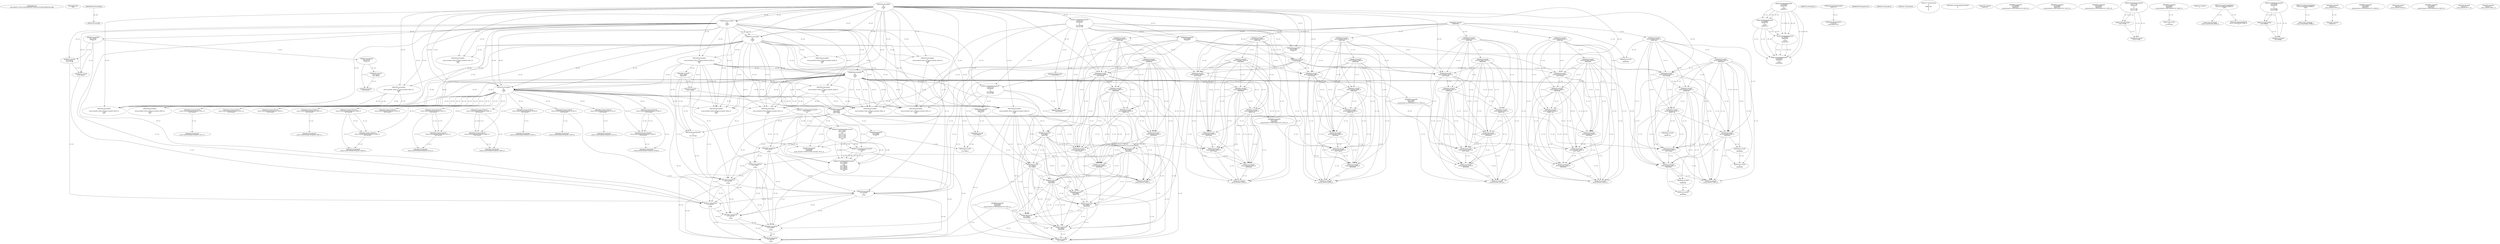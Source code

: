 // Global SCDG with merge call
digraph {
	0 [label="268454688.main
bb1a2ae65b1755a25cce3d4288bf30367c6c6e1b5cc4169eefe398d24e31e0fb"]
	1 [label="268454699.Sleep
1000"]
	2 [label="268450908.GetProcessHeap
"]
	3 [label="268465424.VirtualAlloc
0
128
12288
4"]
	4 [label="268465190.RegOpenKeyExW
2147483650
268501000
0
131097
2147417172"]
	5 [label="268465223.RegQueryValueExW
2147417376
268500984
0
0
3221762048
2147417188"]
	3 -> 5 [label="(0-->5)"]
	6 [label="268465254.GetLastError
"]
	7 [label="268465263.RegCloseKey
2147417376"]
	5 -> 7 [label="(1-->1)"]
	8 [label="268465489.wsprintfW
3221762048
268500964
0"]
	3 -> 8 [label="(0-->1)"]
	5 -> 8 [label="(5-->1)"]
	9 [label="268466183.VirtualAlloc
0
1024
12288
4"]
	3 -> 9 [label="(3-->3)"]
	3 -> 9 [label="(4-->4)"]
	10 [label="268466202.VirtualAlloc
0
3596
12288
4"]
	3 -> 10 [label="(3-->3)"]
	9 -> 10 [label="(3-->3)"]
	3 -> 10 [label="(4-->4)"]
	9 -> 10 [label="(4-->4)"]
	11 [label="268466212.GetWindowsDirectoryW
3221770240
256"]
	10 -> 11 [label="(0-->1)"]
	12 [label="268466270.GetVolumeInformationW
3221770240
3221770752
256
3221771776
3221771784
3221771780
3221771264
256"]
	10 -> 12 [label="(0-->1)"]
	11 -> 12 [label="(1-->1)"]
	11 -> 12 [label="(2-->3)"]
	11 -> 12 [label="(2-->8)"]
	13 [label="268465190.RegOpenKeyExW
2147483650
268501632
0
131097
2147417172"]
	4 -> 13 [label="(1-->1)"]
	4 -> 13 [label="(4-->4)"]
	4 -> 13 [label="(5-->5)"]
	14 [label="268466376.wsprintfW
3221766144
268501204
0"]
	9 -> 14 [label="(0-->1)"]
	15 [label="268466397.lstrcatW
3221766144
3221771788"]
	9 -> 15 [label="(0-->1)"]
	14 -> 15 [label="(1-->1)"]
	16 [label="268466409.GetModuleHandleW
268501752"]
	17 [label="268466416.GetProcAddress
270536744
RtlComputeCrc32"]
	16 -> 17 [label="(0-->1)"]
	18 [label="268466432.lstrlenW
3221766144"]
	9 -> 18 [label="(0-->1)"]
	14 -> 18 [label="(1-->1)"]
	15 -> 18 [label="(1-->1)"]
	19 [label="268466449.RtlComputeCrc32
"]
	20 [label="268466481.VirtualFree
3221770240
0
32768"]
	10 -> 20 [label="(0-->1)"]
	11 -> 20 [label="(1-->1)"]
	12 -> 20 [label="(1-->1)"]
	21 [label="268464882.lstrlenW
3221762048"]
	3 -> 21 [label="(0-->1)"]
	5 -> 21 [label="(5-->1)"]
	8 -> 21 [label="(1-->1)"]
	22 [label="268464893.lstrlenW
268497860"]
	23 [label="268453932.VirtualAlloc
0
retval_lstrlenW_32819_32_retval_lstrlenW_32823_32
12288
64"]
	3 -> 23 [label="(3-->3)"]
	9 -> 23 [label="(3-->3)"]
	10 -> 23 [label="(3-->3)"]
	24 [label="268453967.lstrcpyW
3221774336
268497976"]
	23 -> 24 [label="(0-->1)"]
	25 [label="268453974.lstrlenW
3221774336"]
	23 -> 25 [label="(0-->1)"]
	24 -> 25 [label="(1-->1)"]
	26 [label="268464425.lstrcatW
retval_lstrlenW_32840_32
268497860"]
	22 -> 26 [label="(1-->2)"]
	27 [label="268464433.lstrcatW
retval_lstrlenW_32840_32
268500944"]
	26 -> 27 [label="(1-->1)"]
	28 [label="268464439.lstrcatW
retval_lstrlenW_32840_32
3221762048"]
	26 -> 28 [label="(1-->1)"]
	27 -> 28 [label="(1-->1)"]
	3 -> 28 [label="(0-->2)"]
	5 -> 28 [label="(5-->2)"]
	8 -> 28 [label="(1-->2)"]
	21 -> 28 [label="(1-->2)"]
	29 [label="268464447.lstrcatW
retval_lstrlenW_32840_32
268500948"]
	26 -> 29 [label="(1-->1)"]
	27 -> 29 [label="(1-->1)"]
	28 -> 29 [label="(1-->1)"]
	30 [label="268464636.VirtualAlloc
0
66
12288
64"]
	3 -> 30 [label="(3-->3)"]
	9 -> 30 [label="(3-->3)"]
	10 -> 30 [label="(3-->3)"]
	23 -> 30 [label="(3-->3)"]
	23 -> 30 [label="(4-->4)"]
	31 [label="268464679.wsprintfW
3221778432
268500964
3221774336"]
	30 -> 31 [label="(0-->1)"]
	8 -> 31 [label="(2-->2)"]
	23 -> 31 [label="(0-->3)"]
	24 -> 31 [label="(1-->3)"]
	25 -> 31 [label="(1-->3)"]
	32 [label="268464692.lstrcatW
retval_lstrlenW_32840_32
268497764"]
	26 -> 32 [label="(1-->1)"]
	27 -> 32 [label="(1-->1)"]
	28 -> 32 [label="(1-->1)"]
	29 -> 32 [label="(1-->1)"]
	33 [label="268464700.lstrcatW
retval_lstrlenW_32840_32
268500944"]
	26 -> 33 [label="(1-->1)"]
	27 -> 33 [label="(1-->1)"]
	28 -> 33 [label="(1-->1)"]
	29 -> 33 [label="(1-->1)"]
	32 -> 33 [label="(1-->1)"]
	27 -> 33 [label="(2-->2)"]
	34 [label="268464706.lstrcatW
retval_lstrlenW_32840_32
3221778432"]
	26 -> 34 [label="(1-->1)"]
	27 -> 34 [label="(1-->1)"]
	28 -> 34 [label="(1-->1)"]
	29 -> 34 [label="(1-->1)"]
	32 -> 34 [label="(1-->1)"]
	33 -> 34 [label="(1-->1)"]
	30 -> 34 [label="(0-->2)"]
	31 -> 34 [label="(1-->2)"]
	35 [label="268464714.lstrcatW
retval_lstrlenW_32840_32
268500948"]
	26 -> 35 [label="(1-->1)"]
	27 -> 35 [label="(1-->1)"]
	28 -> 35 [label="(1-->1)"]
	29 -> 35 [label="(1-->1)"]
	32 -> 35 [label="(1-->1)"]
	33 -> 35 [label="(1-->1)"]
	34 -> 35 [label="(1-->1)"]
	29 -> 35 [label="(2-->2)"]
	36 [label="268464726.VirtualFree
3221778432
0
32768"]
	30 -> 36 [label="(0-->1)"]
	31 -> 36 [label="(1-->1)"]
	34 -> 36 [label="(2-->1)"]
	20 -> 36 [label="(3-->3)"]
	37 [label="268464767.lstrlenW
retval_lstrlenW_32840_32"]
	26 -> 37 [label="(1-->1)"]
	27 -> 37 [label="(1-->1)"]
	28 -> 37 [label="(1-->1)"]
	29 -> 37 [label="(1-->1)"]
	32 -> 37 [label="(1-->1)"]
	33 -> 37 [label="(1-->1)"]
	34 -> 37 [label="(1-->1)"]
	35 -> 37 [label="(1-->1)"]
	38 [label="268453998.CreateMutexW
0
0
3221774336"]
	23 -> 38 [label="(0-->3)"]
	24 -> 38 [label="(1-->3)"]
	25 -> 38 [label="(1-->3)"]
	31 -> 38 [label="(3-->3)"]
	39 [label="268454010.GetLastError
"]
	40 [label="268454017.GetLastError
"]
	41 [label="268454043.VirtualFree
3221774336
0
32768"]
	23 -> 41 [label="(0-->1)"]
	24 -> 41 [label="(1-->1)"]
	25 -> 41 [label="(1-->1)"]
	31 -> 41 [label="(3-->1)"]
	38 -> 41 [label="(3-->1)"]
	20 -> 41 [label="(3-->3)"]
	36 -> 41 [label="(3-->3)"]
	42 [label="268467629.VirtualFree
3221762048
0
32768"]
	3 -> 42 [label="(0-->1)"]
	5 -> 42 [label="(5-->1)"]
	8 -> 42 [label="(1-->1)"]
	21 -> 42 [label="(1-->1)"]
	28 -> 42 [label="(2-->1)"]
	20 -> 42 [label="(3-->3)"]
	36 -> 42 [label="(3-->3)"]
	41 -> 42 [label="(3-->3)"]
	43 [label="268467737.VirtualFree
3221766144
0
32768"]
	9 -> 43 [label="(0-->1)"]
	14 -> 43 [label="(1-->1)"]
	15 -> 43 [label="(1-->1)"]
	18 -> 43 [label="(1-->1)"]
	20 -> 43 [label="(3-->3)"]
	36 -> 43 [label="(3-->3)"]
	41 -> 43 [label="(3-->3)"]
	42 -> 43 [label="(3-->3)"]
	44 [label="268454737.CreateThread
0
0
268447024
0
0
0"]
	45 [label="268454450.CreateToolhelp32Snapshot
2
0"]
	46 [label="268454476.VirtualAlloc
0
556
12288
4"]
	3 -> 46 [label="(3-->3)"]
	9 -> 46 [label="(3-->3)"]
	10 -> 46 [label="(3-->3)"]
	23 -> 46 [label="(3-->3)"]
	30 -> 46 [label="(3-->3)"]
	3 -> 46 [label="(4-->4)"]
	9 -> 46 [label="(4-->4)"]
	10 -> 46 [label="(4-->4)"]
	47 [label="268454533.lstrcmpiW
"]
	2 -> 47 [label="(0-->0)"]
	48 [label="268454602.Process32NextW
retval_CreateToolhelp32Snapshot_33250_32
3221782528"]
	46 -> 48 [label="(0-->2)"]
	49 [label="268454627.VirtualFree
3221782528
0
32768"]
	46 -> 49 [label="(0-->1)"]
	48 -> 49 [label="(2-->1)"]
	20 -> 49 [label="(3-->3)"]
	36 -> 49 [label="(3-->3)"]
	41 -> 49 [label="(3-->3)"]
	42 -> 49 [label="(3-->3)"]
	43 -> 49 [label="(3-->3)"]
	50 [label="268454634.CloseHandle
retval_CreateToolhelp32Snapshot_33250_32"]
	48 -> 50 [label="(1-->1)"]
	51 [label="268465190.RegOpenKeyExW
2147483650
268501000
0
131097
2147417052"]
	4 -> 51 [label="(1-->1)"]
	13 -> 51 [label="(1-->1)"]
	4 -> 51 [label="(2-->2)"]
	4 -> 51 [label="(4-->4)"]
	13 -> 51 [label="(4-->4)"]
	52 [label="268465223.RegQueryValueExW
2147417376
268500984
0
0
3221786624
2147417068"]
	5 -> 52 [label="(1-->1)"]
	7 -> 52 [label="(1-->1)"]
	5 -> 52 [label="(2-->2)"]
	53 [label="268465239.RegCloseKey
2147417376"]
	5 -> 53 [label="(1-->1)"]
	7 -> 53 [label="(1-->1)"]
	52 -> 53 [label="(1-->1)"]
	54 [label="268465489.wsprintfW
3221786624
268501104
0"]
	52 -> 54 [label="(5-->1)"]
	55 [label="268466212.GetWindowsDirectoryW
3221794816
256"]
	11 -> 55 [label="(2-->2)"]
	12 -> 55 [label="(3-->2)"]
	12 -> 55 [label="(8-->2)"]
	56 [label="268466270.GetVolumeInformationW
3221794816
3221795328
256
3221796352
3221796360
3221796356
3221795840
256"]
	55 -> 56 [label="(1-->1)"]
	11 -> 56 [label="(2-->3)"]
	12 -> 56 [label="(3-->3)"]
	12 -> 56 [label="(8-->3)"]
	55 -> 56 [label="(2-->3)"]
	11 -> 56 [label="(2-->8)"]
	12 -> 56 [label="(3-->8)"]
	12 -> 56 [label="(8-->8)"]
	55 -> 56 [label="(2-->8)"]
	57 [label="268465190.RegOpenKeyExW
2147483650
268501632
0
131097
2147417052"]
	4 -> 57 [label="(1-->1)"]
	13 -> 57 [label="(1-->1)"]
	51 -> 57 [label="(1-->1)"]
	13 -> 57 [label="(2-->2)"]
	4 -> 57 [label="(4-->4)"]
	13 -> 57 [label="(4-->4)"]
	51 -> 57 [label="(4-->4)"]
	51 -> 57 [label="(5-->5)"]
	58 [label="268466376.wsprintfW
3221790720
268501204
0"]
	14 -> 58 [label="(2-->2)"]
	59 [label="268466397.lstrcatW
3221790720
3221796364"]
	58 -> 59 [label="(1-->1)"]
	60 [label="268466432.lstrlenW
3221790720"]
	58 -> 60 [label="(1-->1)"]
	59 -> 60 [label="(1-->1)"]
	61 [label="268466481.VirtualFree
3221794816
0
32768"]
	55 -> 61 [label="(1-->1)"]
	56 -> 61 [label="(1-->1)"]
	20 -> 61 [label="(3-->3)"]
	36 -> 61 [label="(3-->3)"]
	41 -> 61 [label="(3-->3)"]
	42 -> 61 [label="(3-->3)"]
	43 -> 61 [label="(3-->3)"]
	49 -> 61 [label="(3-->3)"]
	62 [label="268464882.lstrlenW
3221786624"]
	52 -> 62 [label="(5-->1)"]
	54 -> 62 [label="(1-->1)"]
	63 [label="268452641.VirtualAlloc
0
retval_lstrlenW_35821_32_retval_lstrlenW_35826_32
12288
64"]
	3 -> 63 [label="(3-->3)"]
	9 -> 63 [label="(3-->3)"]
	10 -> 63 [label="(3-->3)"]
	23 -> 63 [label="(3-->3)"]
	30 -> 63 [label="(3-->3)"]
	46 -> 63 [label="(3-->3)"]
	23 -> 63 [label="(4-->4)"]
	30 -> 63 [label="(4-->4)"]
	64 [label="268464425.lstrcatW
3221798912
268497860"]
	63 -> 64 [label="(0-->1)"]
	22 -> 64 [label="(1-->2)"]
	26 -> 64 [label="(2-->2)"]
	65 [label="268464433.lstrcatW
3221798912
268500944"]
	63 -> 65 [label="(0-->1)"]
	64 -> 65 [label="(1-->1)"]
	27 -> 65 [label="(2-->2)"]
	33 -> 65 [label="(2-->2)"]
	66 [label="268464439.lstrcatW
3221798912
3221786624"]
	63 -> 66 [label="(0-->1)"]
	64 -> 66 [label="(1-->1)"]
	65 -> 66 [label="(1-->1)"]
	52 -> 66 [label="(5-->2)"]
	54 -> 66 [label="(1-->2)"]
	62 -> 66 [label="(1-->2)"]
	67 [label="268464447.lstrcatW
3221798912
268500948"]
	63 -> 67 [label="(0-->1)"]
	64 -> 67 [label="(1-->1)"]
	65 -> 67 [label="(1-->1)"]
	66 -> 67 [label="(1-->1)"]
	29 -> 67 [label="(2-->2)"]
	35 -> 67 [label="(2-->2)"]
	68 [label="268464662.wsprintfW
3221803008
268500952
unconstrained_ret_RtlComputeCrc32_35811_32"]
	69 [label="268464692.lstrcatW
3221798912
268497764"]
	63 -> 69 [label="(0-->1)"]
	64 -> 69 [label="(1-->1)"]
	65 -> 69 [label="(1-->1)"]
	66 -> 69 [label="(1-->1)"]
	67 -> 69 [label="(1-->1)"]
	32 -> 69 [label="(2-->2)"]
	70 [label="268464700.lstrcatW
3221798912
268500944"]
	63 -> 70 [label="(0-->1)"]
	64 -> 70 [label="(1-->1)"]
	65 -> 70 [label="(1-->1)"]
	66 -> 70 [label="(1-->1)"]
	67 -> 70 [label="(1-->1)"]
	69 -> 70 [label="(1-->1)"]
	27 -> 70 [label="(2-->2)"]
	33 -> 70 [label="(2-->2)"]
	65 -> 70 [label="(2-->2)"]
	71 [label="268464706.lstrcatW
3221798912
3221803008"]
	63 -> 71 [label="(0-->1)"]
	64 -> 71 [label="(1-->1)"]
	65 -> 71 [label="(1-->1)"]
	66 -> 71 [label="(1-->1)"]
	67 -> 71 [label="(1-->1)"]
	69 -> 71 [label="(1-->1)"]
	70 -> 71 [label="(1-->1)"]
	68 -> 71 [label="(1-->2)"]
	72 [label="268464714.lstrcatW
3221798912
268500948"]
	63 -> 72 [label="(0-->1)"]
	64 -> 72 [label="(1-->1)"]
	65 -> 72 [label="(1-->1)"]
	66 -> 72 [label="(1-->1)"]
	67 -> 72 [label="(1-->1)"]
	69 -> 72 [label="(1-->1)"]
	70 -> 72 [label="(1-->1)"]
	71 -> 72 [label="(1-->1)"]
	29 -> 72 [label="(2-->2)"]
	35 -> 72 [label="(2-->2)"]
	67 -> 72 [label="(2-->2)"]
	73 [label="268464726.VirtualFree
3221803008
0
32768"]
	68 -> 73 [label="(1-->1)"]
	71 -> 73 [label="(2-->1)"]
	20 -> 73 [label="(3-->3)"]
	36 -> 73 [label="(3-->3)"]
	41 -> 73 [label="(3-->3)"]
	42 -> 73 [label="(3-->3)"]
	43 -> 73 [label="(3-->3)"]
	49 -> 73 [label="(3-->3)"]
	61 -> 73 [label="(3-->3)"]
	74 [label="268464767.lstrlenW
3221798912"]
	63 -> 74 [label="(0-->1)"]
	64 -> 74 [label="(1-->1)"]
	65 -> 74 [label="(1-->1)"]
	66 -> 74 [label="(1-->1)"]
	67 -> 74 [label="(1-->1)"]
	69 -> 74 [label="(1-->1)"]
	70 -> 74 [label="(1-->1)"]
	71 -> 74 [label="(1-->1)"]
	72 -> 74 [label="(1-->1)"]
	75 [label="268452707.lstrlenW
268497912"]
	76 [label="268453932.VirtualAlloc
0
retval_lstrlenW_32821_32_retval_lstrlenW_32816_32
12288
64"]
	3 -> 76 [label="(3-->3)"]
	9 -> 76 [label="(3-->3)"]
	10 -> 76 [label="(3-->3)"]
	77 [label="268464425.lstrcatW
retval_lstrlenW_32838_32
268497860"]
	22 -> 77 [label="(1-->2)"]
	78 [label="268464433.lstrcatW
retval_lstrlenW_32838_32
268500944"]
	77 -> 78 [label="(1-->1)"]
	79 [label="268464439.lstrcatW
retval_lstrlenW_32838_32
3221762048"]
	77 -> 79 [label="(1-->1)"]
	78 -> 79 [label="(1-->1)"]
	3 -> 79 [label="(0-->2)"]
	8 -> 79 [label="(1-->2)"]
	21 -> 79 [label="(1-->2)"]
	80 [label="268464447.lstrcatW
retval_lstrlenW_32838_32
268500948"]
	77 -> 80 [label="(1-->1)"]
	78 -> 80 [label="(1-->1)"]
	79 -> 80 [label="(1-->1)"]
	81 [label="268464692.lstrcatW
retval_lstrlenW_32838_32
268497764"]
	77 -> 81 [label="(1-->1)"]
	78 -> 81 [label="(1-->1)"]
	79 -> 81 [label="(1-->1)"]
	80 -> 81 [label="(1-->1)"]
	82 [label="268464700.lstrcatW
retval_lstrlenW_32838_32
268500944"]
	77 -> 82 [label="(1-->1)"]
	78 -> 82 [label="(1-->1)"]
	79 -> 82 [label="(1-->1)"]
	80 -> 82 [label="(1-->1)"]
	81 -> 82 [label="(1-->1)"]
	78 -> 82 [label="(2-->2)"]
	83 [label="268464706.lstrcatW
retval_lstrlenW_32838_32
3221778432"]
	77 -> 83 [label="(1-->1)"]
	78 -> 83 [label="(1-->1)"]
	79 -> 83 [label="(1-->1)"]
	80 -> 83 [label="(1-->1)"]
	81 -> 83 [label="(1-->1)"]
	82 -> 83 [label="(1-->1)"]
	30 -> 83 [label="(0-->2)"]
	31 -> 83 [label="(1-->2)"]
	84 [label="268464714.lstrcatW
retval_lstrlenW_32838_32
268500948"]
	77 -> 84 [label="(1-->1)"]
	78 -> 84 [label="(1-->1)"]
	79 -> 84 [label="(1-->1)"]
	80 -> 84 [label="(1-->1)"]
	81 -> 84 [label="(1-->1)"]
	82 -> 84 [label="(1-->1)"]
	83 -> 84 [label="(1-->1)"]
	80 -> 84 [label="(2-->2)"]
	85 [label="268464767.lstrlenW
retval_lstrlenW_32838_32"]
	77 -> 85 [label="(1-->1)"]
	78 -> 85 [label="(1-->1)"]
	79 -> 85 [label="(1-->1)"]
	80 -> 85 [label="(1-->1)"]
	81 -> 85 [label="(1-->1)"]
	82 -> 85 [label="(1-->1)"]
	83 -> 85 [label="(1-->1)"]
	84 -> 85 [label="(1-->1)"]
	86 [label="268454501.Process32FirstW
retval_CreateToolhelp32Snapshot_33248_32
3221782528"]
	46 -> 86 [label="(0-->2)"]
	87 [label="268454602.Process32NextW
retval_CreateToolhelp32Snapshot_33248_32
3221782528"]
	86 -> 87 [label="(1-->1)"]
	46 -> 87 [label="(0-->2)"]
	86 -> 87 [label="(2-->2)"]
	88 [label="268454634.CloseHandle
retval_CreateToolhelp32Snapshot_33248_32"]
	86 -> 88 [label="(1-->1)"]
	87 -> 88 [label="(1-->1)"]
	89 [label="268452641.VirtualAlloc
0
retval_lstrlenW_35827_32_retval_lstrlenW_35822_32
12288
64"]
	3 -> 89 [label="(3-->3)"]
	9 -> 89 [label="(3-->3)"]
	10 -> 89 [label="(3-->3)"]
	30 -> 89 [label="(3-->3)"]
	46 -> 89 [label="(3-->3)"]
	76 -> 89 [label="(3-->3)"]
	30 -> 89 [label="(4-->4)"]
	76 -> 89 [label="(4-->4)"]
	90 [label="268464662.wsprintfW
3221803008
268500952
unconstrained_ret_RtlComputeCrc32_35812_32"]
	91 [label="268465489.wsprintfW
3221762048
268501104
0"]
	3 -> 91 [label="(0-->1)"]
	5 -> 91 [label="(5-->1)"]
	92 [label="268453932.VirtualAlloc
0
retval_lstrlenW_32818_32_retval_lstrlenW_32822_32
12288
64"]
	3 -> 92 [label="(3-->3)"]
	9 -> 92 [label="(3-->3)"]
	10 -> 92 [label="(3-->3)"]
	93 [label="268464425.lstrcatW
retval_lstrlenW_32839_32
268497860"]
	22 -> 93 [label="(1-->2)"]
	94 [label="268464433.lstrcatW
retval_lstrlenW_32839_32
268500944"]
	93 -> 94 [label="(1-->1)"]
	95 [label="268464439.lstrcatW
retval_lstrlenW_32839_32
3221762048"]
	93 -> 95 [label="(1-->1)"]
	94 -> 95 [label="(1-->1)"]
	3 -> 95 [label="(0-->2)"]
	5 -> 95 [label="(5-->2)"]
	21 -> 95 [label="(1-->2)"]
	91 -> 95 [label="(1-->2)"]
	96 [label="268464447.lstrcatW
retval_lstrlenW_32839_32
268500948"]
	93 -> 96 [label="(1-->1)"]
	94 -> 96 [label="(1-->1)"]
	95 -> 96 [label="(1-->1)"]
	97 [label="268464692.lstrcatW
retval_lstrlenW_32839_32
268497764"]
	93 -> 97 [label="(1-->1)"]
	94 -> 97 [label="(1-->1)"]
	95 -> 97 [label="(1-->1)"]
	96 -> 97 [label="(1-->1)"]
	98 [label="268464700.lstrcatW
retval_lstrlenW_32839_32
268500944"]
	93 -> 98 [label="(1-->1)"]
	94 -> 98 [label="(1-->1)"]
	95 -> 98 [label="(1-->1)"]
	96 -> 98 [label="(1-->1)"]
	97 -> 98 [label="(1-->1)"]
	94 -> 98 [label="(2-->2)"]
	99 [label="268464706.lstrcatW
retval_lstrlenW_32839_32
3221778432"]
	93 -> 99 [label="(1-->1)"]
	94 -> 99 [label="(1-->1)"]
	95 -> 99 [label="(1-->1)"]
	96 -> 99 [label="(1-->1)"]
	97 -> 99 [label="(1-->1)"]
	98 -> 99 [label="(1-->1)"]
	30 -> 99 [label="(0-->2)"]
	31 -> 99 [label="(1-->2)"]
	100 [label="268464714.lstrcatW
retval_lstrlenW_32839_32
268500948"]
	93 -> 100 [label="(1-->1)"]
	94 -> 100 [label="(1-->1)"]
	95 -> 100 [label="(1-->1)"]
	96 -> 100 [label="(1-->1)"]
	97 -> 100 [label="(1-->1)"]
	98 -> 100 [label="(1-->1)"]
	99 -> 100 [label="(1-->1)"]
	96 -> 100 [label="(2-->2)"]
	101 [label="268464767.lstrlenW
retval_lstrlenW_32839_32"]
	93 -> 101 [label="(1-->1)"]
	94 -> 101 [label="(1-->1)"]
	95 -> 101 [label="(1-->1)"]
	96 -> 101 [label="(1-->1)"]
	97 -> 101 [label="(1-->1)"]
	98 -> 101 [label="(1-->1)"]
	99 -> 101 [label="(1-->1)"]
	100 -> 101 [label="(1-->1)"]
	102 [label="268454602.Process32NextW
retval_CreateToolhelp32Snapshot_33249_32
3221782528"]
	46 -> 102 [label="(0-->2)"]
	103 [label="268454634.CloseHandle
retval_CreateToolhelp32Snapshot_33249_32"]
	102 -> 103 [label="(1-->1)"]
	104 [label="268465489.wsprintfW
3221786624
268500964
0"]
	31 -> 104 [label="(2-->2)"]
	105 [label="268452641.VirtualAlloc
0
retval_lstrlenW_35828_32_retval_lstrlenW_35823_32
12288
64"]
	3 -> 105 [label="(3-->3)"]
	9 -> 105 [label="(3-->3)"]
	10 -> 105 [label="(3-->3)"]
	30 -> 105 [label="(3-->3)"]
	46 -> 105 [label="(3-->3)"]
	92 -> 105 [label="(3-->3)"]
	30 -> 105 [label="(4-->4)"]
	92 -> 105 [label="(4-->4)"]
	106 [label="268464662.wsprintfW
3221803008
268500952
unconstrained_ret_RtlComputeCrc32_35813_32"]
	107 [label="268452641.VirtualAlloc
0
retval_lstrlenW_35829_32_retval_lstrlenW_35824_32
12288
64"]
	3 -> 107 [label="(3-->3)"]
	9 -> 107 [label="(3-->3)"]
	10 -> 107 [label="(3-->3)"]
	23 -> 107 [label="(3-->3)"]
	30 -> 107 [label="(3-->3)"]
	46 -> 107 [label="(3-->3)"]
	23 -> 107 [label="(4-->4)"]
	30 -> 107 [label="(4-->4)"]
	108 [label="268464662.wsprintfW
3221803008
268500952
unconstrained_ret_RtlComputeCrc32_35814_32"]
	109 [label="268465223.RegQueryValueExW
3221771788
268501592
0
0
3221771788
2147417188"]
	110 [label="268465239.RegCloseKey
3221771788"]
	109 -> 110 [label="(1-->1)"]
	109 -> 110 [label="(5-->1)"]
	111 [label="268466320.lstrlenW
3221771788"]
	109 -> 111 [label="(1-->1)"]
	109 -> 111 [label="(5-->1)"]
	110 -> 111 [label="(1-->1)"]
	112 [label="268453932.VirtualAlloc
0
retval_lstrlenW_32953_32_retval_lstrlenW_32948_32
12288
64"]
	3 -> 112 [label="(3-->3)"]
	9 -> 112 [label="(3-->3)"]
	10 -> 112 [label="(3-->3)"]
	113 [label="268464425.lstrcatW
retval_lstrlenW_32981_32
268497860"]
	22 -> 113 [label="(1-->2)"]
	114 [label="268464433.lstrcatW
retval_lstrlenW_32981_32
268500944"]
	113 -> 114 [label="(1-->1)"]
	115 [label="268464439.lstrcatW
retval_lstrlenW_32981_32
3221762048"]
	113 -> 115 [label="(1-->1)"]
	114 -> 115 [label="(1-->1)"]
	3 -> 115 [label="(0-->2)"]
	8 -> 115 [label="(1-->2)"]
	21 -> 115 [label="(1-->2)"]
	116 [label="268464447.lstrcatW
retval_lstrlenW_32981_32
268500948"]
	113 -> 116 [label="(1-->1)"]
	114 -> 116 [label="(1-->1)"]
	115 -> 116 [label="(1-->1)"]
	117 [label="268464692.lstrcatW
retval_lstrlenW_32981_32
268497764"]
	113 -> 117 [label="(1-->1)"]
	114 -> 117 [label="(1-->1)"]
	115 -> 117 [label="(1-->1)"]
	116 -> 117 [label="(1-->1)"]
	118 [label="268464700.lstrcatW
retval_lstrlenW_32981_32
268500944"]
	113 -> 118 [label="(1-->1)"]
	114 -> 118 [label="(1-->1)"]
	115 -> 118 [label="(1-->1)"]
	116 -> 118 [label="(1-->1)"]
	117 -> 118 [label="(1-->1)"]
	114 -> 118 [label="(2-->2)"]
	119 [label="268464706.lstrcatW
retval_lstrlenW_32981_32
3221778432"]
	113 -> 119 [label="(1-->1)"]
	114 -> 119 [label="(1-->1)"]
	115 -> 119 [label="(1-->1)"]
	116 -> 119 [label="(1-->1)"]
	117 -> 119 [label="(1-->1)"]
	118 -> 119 [label="(1-->1)"]
	30 -> 119 [label="(0-->2)"]
	31 -> 119 [label="(1-->2)"]
	120 [label="268464714.lstrcatW
retval_lstrlenW_32981_32
268500948"]
	113 -> 120 [label="(1-->1)"]
	114 -> 120 [label="(1-->1)"]
	115 -> 120 [label="(1-->1)"]
	116 -> 120 [label="(1-->1)"]
	117 -> 120 [label="(1-->1)"]
	118 -> 120 [label="(1-->1)"]
	119 -> 120 [label="(1-->1)"]
	116 -> 120 [label="(2-->2)"]
	121 [label="268464767.lstrlenW
retval_lstrlenW_32981_32"]
	113 -> 121 [label="(1-->1)"]
	114 -> 121 [label="(1-->1)"]
	115 -> 121 [label="(1-->1)"]
	116 -> 121 [label="(1-->1)"]
	117 -> 121 [label="(1-->1)"]
	118 -> 121 [label="(1-->1)"]
	119 -> 121 [label="(1-->1)"]
	120 -> 121 [label="(1-->1)"]
	122 [label="268454602.Process32NextW
retval_CreateToolhelp32Snapshot_33135_32
3221782528"]
	46 -> 122 [label="(0-->2)"]
	123 [label="268454634.CloseHandle
retval_CreateToolhelp32Snapshot_33135_32"]
	122 -> 123 [label="(1-->1)"]
	124 [label="268452641.VirtualAlloc
0
retval_lstrlenW_34706_32_retval_lstrlenW_34701_32
12288
64"]
	3 -> 124 [label="(3-->3)"]
	9 -> 124 [label="(3-->3)"]
	10 -> 124 [label="(3-->3)"]
	30 -> 124 [label="(3-->3)"]
	46 -> 124 [label="(3-->3)"]
	112 -> 124 [label="(3-->3)"]
	30 -> 124 [label="(4-->4)"]
	112 -> 124 [label="(4-->4)"]
	125 [label="268464425.lstrcatW
0
268497860"]
	22 -> 125 [label="(1-->2)"]
	113 -> 125 [label="(2-->2)"]
	126 [label="268464433.lstrcatW
0
268500944"]
	114 -> 126 [label="(2-->2)"]
	118 -> 126 [label="(2-->2)"]
	127 [label="268464439.lstrcatW
0
3221786624"]
	52 -> 127 [label="(5-->2)"]
	62 -> 127 [label="(1-->2)"]
	104 -> 127 [label="(1-->2)"]
	128 [label="268464447.lstrcatW
0
268500948"]
	116 -> 128 [label="(2-->2)"]
	120 -> 128 [label="(2-->2)"]
	129 [label="268464662.wsprintfW
3221803008
268500952
unconstrained_ret_RtlComputeCrc32_34687_32"]
	130 [label="268464692.lstrcatW
0
268497764"]
	117 -> 130 [label="(2-->2)"]
	131 [label="268464700.lstrcatW
0
268500944"]
	114 -> 131 [label="(2-->2)"]
	118 -> 131 [label="(2-->2)"]
	126 -> 131 [label="(2-->2)"]
	132 [label="268464706.lstrcatW
0
3221803008"]
	129 -> 132 [label="(1-->2)"]
	133 [label="268464714.lstrcatW
0
268500948"]
	116 -> 133 [label="(2-->2)"]
	120 -> 133 [label="(2-->2)"]
	128 -> 133 [label="(2-->2)"]
	134 [label="268464767.lstrlenW
0"]
	135 [label="268453932.VirtualAlloc
0
retval_lstrlenW_32933_32_retval_lstrlenW_32930_32
12288
64"]
	3 -> 135 [label="(3-->3)"]
	9 -> 135 [label="(3-->3)"]
	10 -> 135 [label="(3-->3)"]
	136 [label="268464425.lstrcatW
retval_lstrlenW_32979_32
268497860"]
	22 -> 136 [label="(1-->2)"]
	137 [label="268464433.lstrcatW
retval_lstrlenW_32979_32
268500944"]
	136 -> 137 [label="(1-->1)"]
	138 [label="268464439.lstrcatW
retval_lstrlenW_32979_32
3221762048"]
	136 -> 138 [label="(1-->1)"]
	137 -> 138 [label="(1-->1)"]
	3 -> 138 [label="(0-->2)"]
	5 -> 138 [label="(5-->2)"]
	21 -> 138 [label="(1-->2)"]
	91 -> 138 [label="(1-->2)"]
	139 [label="268464447.lstrcatW
retval_lstrlenW_32979_32
268500948"]
	136 -> 139 [label="(1-->1)"]
	137 -> 139 [label="(1-->1)"]
	138 -> 139 [label="(1-->1)"]
	140 [label="268464662.wsprintfW
3221778432
268500952
unconstrained_ret_RtlComputeCrc32_32920_32"]
	30 -> 140 [label="(0-->1)"]
	141 [label="268464692.lstrcatW
retval_lstrlenW_32979_32
268497764"]
	136 -> 141 [label="(1-->1)"]
	137 -> 141 [label="(1-->1)"]
	138 -> 141 [label="(1-->1)"]
	139 -> 141 [label="(1-->1)"]
	142 [label="268464700.lstrcatW
retval_lstrlenW_32979_32
268500944"]
	136 -> 142 [label="(1-->1)"]
	137 -> 142 [label="(1-->1)"]
	138 -> 142 [label="(1-->1)"]
	139 -> 142 [label="(1-->1)"]
	141 -> 142 [label="(1-->1)"]
	137 -> 142 [label="(2-->2)"]
	143 [label="268464706.lstrcatW
retval_lstrlenW_32979_32
3221778432"]
	136 -> 143 [label="(1-->1)"]
	137 -> 143 [label="(1-->1)"]
	138 -> 143 [label="(1-->1)"]
	139 -> 143 [label="(1-->1)"]
	141 -> 143 [label="(1-->1)"]
	142 -> 143 [label="(1-->1)"]
	30 -> 143 [label="(0-->2)"]
	140 -> 143 [label="(1-->2)"]
	144 [label="268464714.lstrcatW
retval_lstrlenW_32979_32
268500948"]
	136 -> 144 [label="(1-->1)"]
	137 -> 144 [label="(1-->1)"]
	138 -> 144 [label="(1-->1)"]
	139 -> 144 [label="(1-->1)"]
	141 -> 144 [label="(1-->1)"]
	142 -> 144 [label="(1-->1)"]
	143 -> 144 [label="(1-->1)"]
	139 -> 144 [label="(2-->2)"]
	145 [label="268464767.lstrlenW
retval_lstrlenW_32979_32"]
	136 -> 145 [label="(1-->1)"]
	137 -> 145 [label="(1-->1)"]
	138 -> 145 [label="(1-->1)"]
	139 -> 145 [label="(1-->1)"]
	141 -> 145 [label="(1-->1)"]
	142 -> 145 [label="(1-->1)"]
	143 -> 145 [label="(1-->1)"]
	144 -> 145 [label="(1-->1)"]
	146 [label="268454602.Process32NextW
retval_CreateToolhelp32Snapshot_33251_32
3221782528"]
	46 -> 146 [label="(0-->2)"]
	147 [label="268454634.CloseHandle
retval_CreateToolhelp32Snapshot_33251_32"]
	146 -> 147 [label="(1-->1)"]
	148 [label="268454501.Process32FirstW
retval_CreateToolhelp32Snapshot_33251_32
3221782528"]
	46 -> 148 [label="(0-->2)"]
	149 [label="268453932.VirtualAlloc
0
retval_lstrlenW_32934_32_retval_lstrlenW_32931_32
12288
64"]
	3 -> 149 [label="(3-->3)"]
	9 -> 149 [label="(3-->3)"]
	10 -> 149 [label="(3-->3)"]
	150 [label="268464425.lstrcatW
retval_lstrlenW_32980_32
268497860"]
	22 -> 150 [label="(1-->2)"]
	151 [label="268464433.lstrcatW
retval_lstrlenW_32980_32
268500944"]
	150 -> 151 [label="(1-->1)"]
	152 [label="268464439.lstrcatW
retval_lstrlenW_32980_32
3221762048"]
	150 -> 152 [label="(1-->1)"]
	151 -> 152 [label="(1-->1)"]
	3 -> 152 [label="(0-->2)"]
	5 -> 152 [label="(5-->2)"]
	8 -> 152 [label="(1-->2)"]
	21 -> 152 [label="(1-->2)"]
	153 [label="268464447.lstrcatW
retval_lstrlenW_32980_32
268500948"]
	150 -> 153 [label="(1-->1)"]
	151 -> 153 [label="(1-->1)"]
	152 -> 153 [label="(1-->1)"]
	154 [label="268464662.wsprintfW
3221778432
268500952
unconstrained_ret_RtlComputeCrc32_32921_32"]
	30 -> 154 [label="(0-->1)"]
	155 [label="268464692.lstrcatW
retval_lstrlenW_32980_32
268497764"]
	150 -> 155 [label="(1-->1)"]
	151 -> 155 [label="(1-->1)"]
	152 -> 155 [label="(1-->1)"]
	153 -> 155 [label="(1-->1)"]
	156 [label="268464700.lstrcatW
retval_lstrlenW_32980_32
268500944"]
	150 -> 156 [label="(1-->1)"]
	151 -> 156 [label="(1-->1)"]
	152 -> 156 [label="(1-->1)"]
	153 -> 156 [label="(1-->1)"]
	155 -> 156 [label="(1-->1)"]
	151 -> 156 [label="(2-->2)"]
	157 [label="268464706.lstrcatW
retval_lstrlenW_32980_32
3221778432"]
	150 -> 157 [label="(1-->1)"]
	151 -> 157 [label="(1-->1)"]
	152 -> 157 [label="(1-->1)"]
	153 -> 157 [label="(1-->1)"]
	155 -> 157 [label="(1-->1)"]
	156 -> 157 [label="(1-->1)"]
	30 -> 157 [label="(0-->2)"]
	154 -> 157 [label="(1-->2)"]
	158 [label="268464714.lstrcatW
retval_lstrlenW_32980_32
268500948"]
	150 -> 158 [label="(1-->1)"]
	151 -> 158 [label="(1-->1)"]
	152 -> 158 [label="(1-->1)"]
	153 -> 158 [label="(1-->1)"]
	155 -> 158 [label="(1-->1)"]
	156 -> 158 [label="(1-->1)"]
	157 -> 158 [label="(1-->1)"]
	153 -> 158 [label="(2-->2)"]
	159 [label="268464767.lstrlenW
retval_lstrlenW_32980_32"]
	150 -> 159 [label="(1-->1)"]
	151 -> 159 [label="(1-->1)"]
	152 -> 159 [label="(1-->1)"]
	153 -> 159 [label="(1-->1)"]
	155 -> 159 [label="(1-->1)"]
	156 -> 159 [label="(1-->1)"]
	157 -> 159 [label="(1-->1)"]
	158 -> 159 [label="(1-->1)"]
	160 [label="268454501.Process32FirstW
retval_CreateToolhelp32Snapshot_33252_32
3221782528"]
	46 -> 160 [label="(0-->2)"]
	161 [label="268454602.Process32NextW
retval_CreateToolhelp32Snapshot_33252_32
3221782528"]
	160 -> 161 [label="(1-->1)"]
	46 -> 161 [label="(0-->2)"]
	160 -> 161 [label="(2-->2)"]
	162 [label="268454634.CloseHandle
retval_CreateToolhelp32Snapshot_33252_32"]
	160 -> 162 [label="(1-->1)"]
	161 -> 162 [label="(1-->1)"]
	163 [label="268454761.WaitForSingleObject
retval_CreateThread_33066_32
5000"]
	164 [label="268454790.CloseHandle
retval_CreateThread_33066_32"]
	163 -> 164 [label="(1-->1)"]
	165 [label="268454501.Process32FirstW
retval_CreateToolhelp32Snapshot_33890_32
3221782528"]
	46 -> 165 [label="(0-->2)"]
	166 [label="268454602.Process32NextW
retval_CreateToolhelp32Snapshot_33890_32
3221782528"]
	165 -> 166 [label="(1-->1)"]
	46 -> 166 [label="(0-->2)"]
	165 -> 166 [label="(2-->2)"]
	167 [label="268454634.CloseHandle
retval_CreateToolhelp32Snapshot_33890_32"]
	165 -> 167 [label="(1-->1)"]
	166 -> 167 [label="(1-->1)"]
	168 [label="268454501.Process32FirstW
retval_CreateToolhelp32Snapshot_33249_32
3221782528"]
	46 -> 168 [label="(0-->2)"]
	169 [label="268454780.TerminateThread
retval_CreateThread_33066_32
0"]
	163 -> 169 [label="(1-->1)"]
	170 [label="268454501.Process32FirstW
retval_CreateToolhelp32Snapshot_33891_32
3221782528"]
	46 -> 170 [label="(0-->2)"]
	171 [label="268454602.Process32NextW
retval_CreateToolhelp32Snapshot_33891_32
3221782528"]
	170 -> 171 [label="(1-->1)"]
	46 -> 171 [label="(0-->2)"]
	170 -> 171 [label="(2-->2)"]
	172 [label="268454634.CloseHandle
retval_CreateToolhelp32Snapshot_33891_32"]
	170 -> 172 [label="(1-->1)"]
	171 -> 172 [label="(1-->1)"]
	173 [label="268454501.Process32FirstW
retval_CreateToolhelp32Snapshot_33250_32
3221782528"]
	46 -> 173 [label="(0-->2)"]
	174 [label="268465223.RegQueryValueExW
3221796364
268501592
0
0
3221796364
2147417068"]
	175 [label="268465239.RegCloseKey
3221796364"]
	174 -> 175 [label="(1-->1)"]
	174 -> 175 [label="(5-->1)"]
	176 [label="268466320.lstrlenW
3221796364"]
	174 -> 176 [label="(1-->1)"]
	174 -> 176 [label="(5-->1)"]
	175 -> 176 [label="(1-->1)"]
	177 [label="268454761.WaitForSingleObject
retval_CreateThread_33068_32
5000"]
	178 [label="268454790.CloseHandle
retval_CreateThread_33068_32"]
	177 -> 178 [label="(1-->1)"]
	179 [label="268454602.Process32NextW
retval_CreateToolhelp32Snapshot_34987_32
3221782528"]
	46 -> 179 [label="(0-->2)"]
	180 [label="268454634.CloseHandle
retval_CreateToolhelp32Snapshot_34987_32"]
	179 -> 180 [label="(1-->1)"]
	181 [label="268452834.lstrcpyW
268510272
retval_lstrlenW_36767_32"]
	182 [label="268452841.lstrlenW
268510272"]
	181 -> 182 [label="(1-->1)"]
	183 [label="268452641.VirtualAlloc
0
retval_lstrlenW_35467_32_retval_lstrlenW_35462_32
12288
64"]
	3 -> 183 [label="(3-->3)"]
	9 -> 183 [label="(3-->3)"]
	10 -> 183 [label="(3-->3)"]
	30 -> 183 [label="(3-->3)"]
	46 -> 183 [label="(3-->3)"]
	112 -> 183 [label="(3-->3)"]
	30 -> 183 [label="(4-->4)"]
	112 -> 183 [label="(4-->4)"]
	184 [label="268464662.wsprintfW
3221803008
268500952
unconstrained_ret_RtlComputeCrc32_35448_32"]
	185 [label="268452834.lstrcpyW
268510272
retval_lstrlenW_36769_32"]
	186 [label="268452641.VirtualAlloc
0
retval_lstrlenW_35825_32_retval_lstrlenW_35820_32
12288
64"]
	3 -> 186 [label="(3-->3)"]
	9 -> 186 [label="(3-->3)"]
	10 -> 186 [label="(3-->3)"]
	30 -> 186 [label="(3-->3)"]
	46 -> 186 [label="(3-->3)"]
	92 -> 186 [label="(3-->3)"]
	30 -> 186 [label="(4-->4)"]
	92 -> 186 [label="(4-->4)"]
	187 [label="268464662.wsprintfW
3221803008
268500952
unconstrained_ret_RtlComputeCrc32_35810_32"]
	188 [label="268452834.lstrcpyW
268510272
retval_lstrlenW_36771_32"]
	189 [label="268464679.wsprintfW
3221803008
268500964
retval_lstrlenW_34706_32_retval_lstrlenW_34701_32"]
	8 -> 189 [label="(2-->2)"]
	31 -> 189 [label="(2-->2)"]
	104 -> 189 [label="(2-->2)"]
	124 -> 189 [label="(2-->3)"]
	190 [label="268452834.lstrcpyW
268510272
retval_lstrlenW_36827_32"]
}
